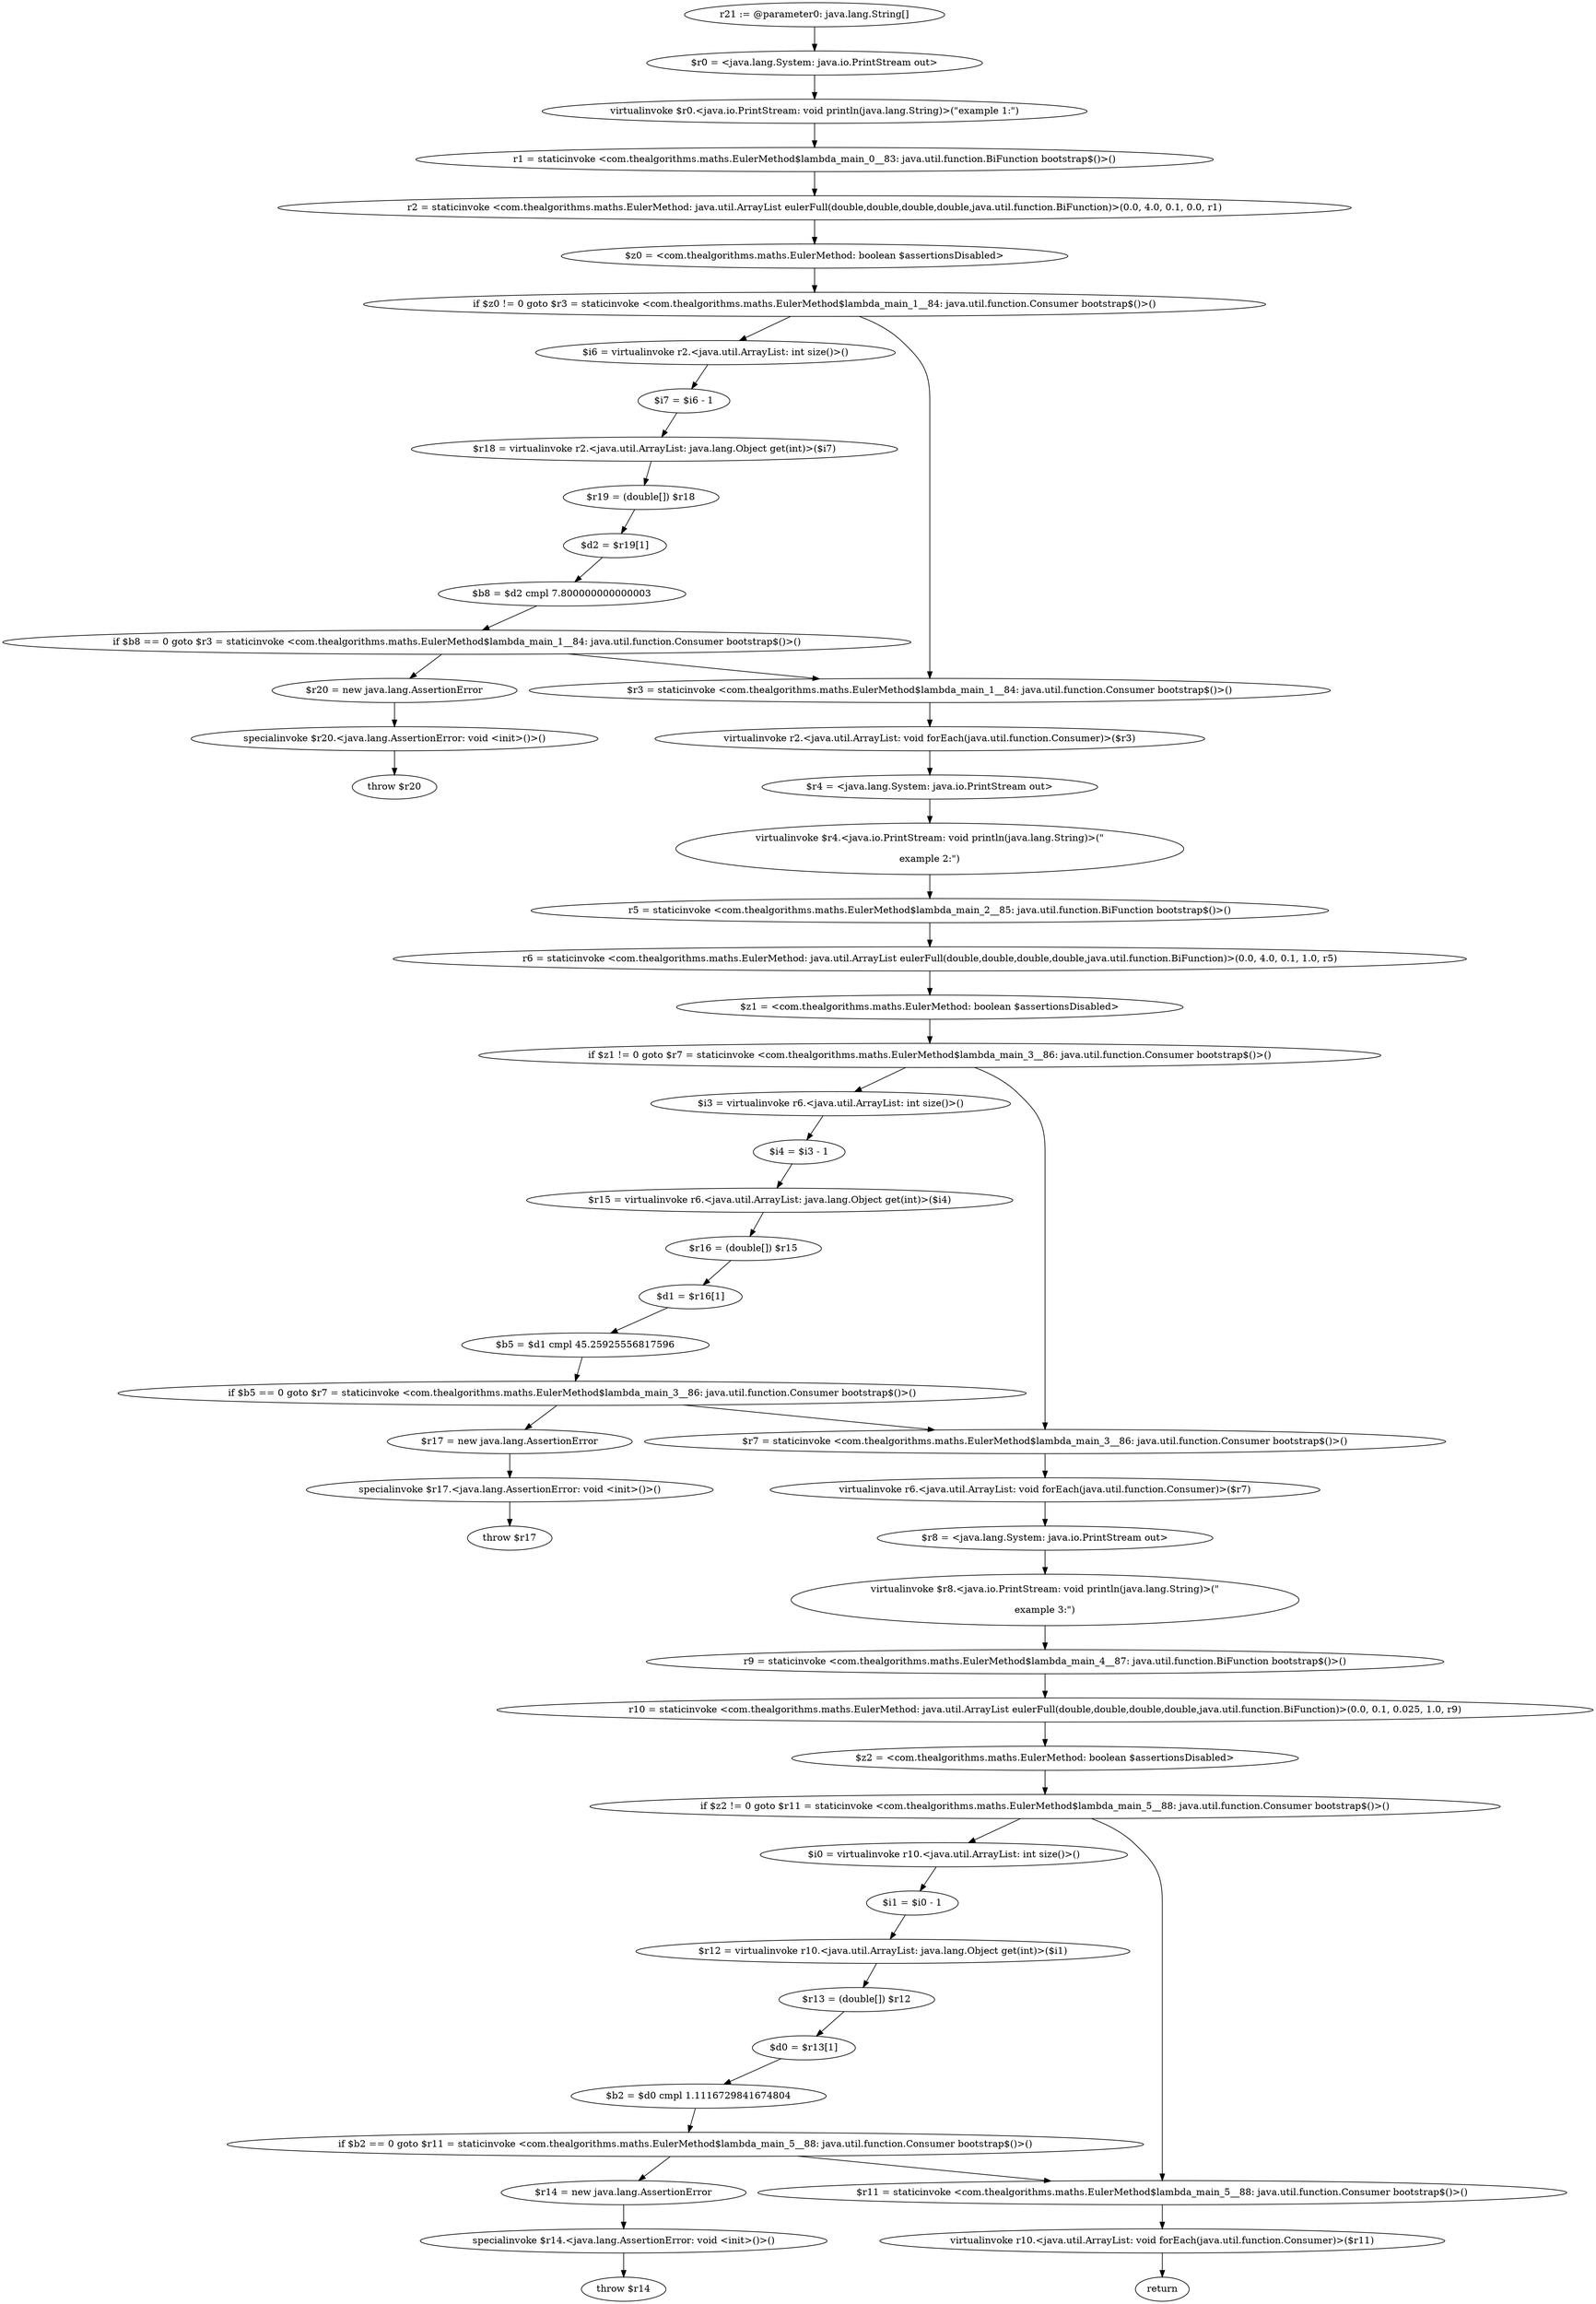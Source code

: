 digraph "unitGraph" {
    "r21 := @parameter0: java.lang.String[]"
    "$r0 = <java.lang.System: java.io.PrintStream out>"
    "virtualinvoke $r0.<java.io.PrintStream: void println(java.lang.String)>(\"example 1:\")"
    "r1 = staticinvoke <com.thealgorithms.maths.EulerMethod$lambda_main_0__83: java.util.function.BiFunction bootstrap$()>()"
    "r2 = staticinvoke <com.thealgorithms.maths.EulerMethod: java.util.ArrayList eulerFull(double,double,double,double,java.util.function.BiFunction)>(0.0, 4.0, 0.1, 0.0, r1)"
    "$z0 = <com.thealgorithms.maths.EulerMethod: boolean $assertionsDisabled>"
    "if $z0 != 0 goto $r3 = staticinvoke <com.thealgorithms.maths.EulerMethod$lambda_main_1__84: java.util.function.Consumer bootstrap$()>()"
    "$i6 = virtualinvoke r2.<java.util.ArrayList: int size()>()"
    "$i7 = $i6 - 1"
    "$r18 = virtualinvoke r2.<java.util.ArrayList: java.lang.Object get(int)>($i7)"
    "$r19 = (double[]) $r18"
    "$d2 = $r19[1]"
    "$b8 = $d2 cmpl 7.800000000000003"
    "if $b8 == 0 goto $r3 = staticinvoke <com.thealgorithms.maths.EulerMethod$lambda_main_1__84: java.util.function.Consumer bootstrap$()>()"
    "$r20 = new java.lang.AssertionError"
    "specialinvoke $r20.<java.lang.AssertionError: void <init>()>()"
    "throw $r20"
    "$r3 = staticinvoke <com.thealgorithms.maths.EulerMethod$lambda_main_1__84: java.util.function.Consumer bootstrap$()>()"
    "virtualinvoke r2.<java.util.ArrayList: void forEach(java.util.function.Consumer)>($r3)"
    "$r4 = <java.lang.System: java.io.PrintStream out>"
    "virtualinvoke $r4.<java.io.PrintStream: void println(java.lang.String)>(\"\n\nexample 2:\")"
    "r5 = staticinvoke <com.thealgorithms.maths.EulerMethod$lambda_main_2__85: java.util.function.BiFunction bootstrap$()>()"
    "r6 = staticinvoke <com.thealgorithms.maths.EulerMethod: java.util.ArrayList eulerFull(double,double,double,double,java.util.function.BiFunction)>(0.0, 4.0, 0.1, 1.0, r5)"
    "$z1 = <com.thealgorithms.maths.EulerMethod: boolean $assertionsDisabled>"
    "if $z1 != 0 goto $r7 = staticinvoke <com.thealgorithms.maths.EulerMethod$lambda_main_3__86: java.util.function.Consumer bootstrap$()>()"
    "$i3 = virtualinvoke r6.<java.util.ArrayList: int size()>()"
    "$i4 = $i3 - 1"
    "$r15 = virtualinvoke r6.<java.util.ArrayList: java.lang.Object get(int)>($i4)"
    "$r16 = (double[]) $r15"
    "$d1 = $r16[1]"
    "$b5 = $d1 cmpl 45.25925556817596"
    "if $b5 == 0 goto $r7 = staticinvoke <com.thealgorithms.maths.EulerMethod$lambda_main_3__86: java.util.function.Consumer bootstrap$()>()"
    "$r17 = new java.lang.AssertionError"
    "specialinvoke $r17.<java.lang.AssertionError: void <init>()>()"
    "throw $r17"
    "$r7 = staticinvoke <com.thealgorithms.maths.EulerMethod$lambda_main_3__86: java.util.function.Consumer bootstrap$()>()"
    "virtualinvoke r6.<java.util.ArrayList: void forEach(java.util.function.Consumer)>($r7)"
    "$r8 = <java.lang.System: java.io.PrintStream out>"
    "virtualinvoke $r8.<java.io.PrintStream: void println(java.lang.String)>(\"\n\nexample 3:\")"
    "r9 = staticinvoke <com.thealgorithms.maths.EulerMethod$lambda_main_4__87: java.util.function.BiFunction bootstrap$()>()"
    "r10 = staticinvoke <com.thealgorithms.maths.EulerMethod: java.util.ArrayList eulerFull(double,double,double,double,java.util.function.BiFunction)>(0.0, 0.1, 0.025, 1.0, r9)"
    "$z2 = <com.thealgorithms.maths.EulerMethod: boolean $assertionsDisabled>"
    "if $z2 != 0 goto $r11 = staticinvoke <com.thealgorithms.maths.EulerMethod$lambda_main_5__88: java.util.function.Consumer bootstrap$()>()"
    "$i0 = virtualinvoke r10.<java.util.ArrayList: int size()>()"
    "$i1 = $i0 - 1"
    "$r12 = virtualinvoke r10.<java.util.ArrayList: java.lang.Object get(int)>($i1)"
    "$r13 = (double[]) $r12"
    "$d0 = $r13[1]"
    "$b2 = $d0 cmpl 1.1116729841674804"
    "if $b2 == 0 goto $r11 = staticinvoke <com.thealgorithms.maths.EulerMethod$lambda_main_5__88: java.util.function.Consumer bootstrap$()>()"
    "$r14 = new java.lang.AssertionError"
    "specialinvoke $r14.<java.lang.AssertionError: void <init>()>()"
    "throw $r14"
    "$r11 = staticinvoke <com.thealgorithms.maths.EulerMethod$lambda_main_5__88: java.util.function.Consumer bootstrap$()>()"
    "virtualinvoke r10.<java.util.ArrayList: void forEach(java.util.function.Consumer)>($r11)"
    "return"
    "r21 := @parameter0: java.lang.String[]"->"$r0 = <java.lang.System: java.io.PrintStream out>";
    "$r0 = <java.lang.System: java.io.PrintStream out>"->"virtualinvoke $r0.<java.io.PrintStream: void println(java.lang.String)>(\"example 1:\")";
    "virtualinvoke $r0.<java.io.PrintStream: void println(java.lang.String)>(\"example 1:\")"->"r1 = staticinvoke <com.thealgorithms.maths.EulerMethod$lambda_main_0__83: java.util.function.BiFunction bootstrap$()>()";
    "r1 = staticinvoke <com.thealgorithms.maths.EulerMethod$lambda_main_0__83: java.util.function.BiFunction bootstrap$()>()"->"r2 = staticinvoke <com.thealgorithms.maths.EulerMethod: java.util.ArrayList eulerFull(double,double,double,double,java.util.function.BiFunction)>(0.0, 4.0, 0.1, 0.0, r1)";
    "r2 = staticinvoke <com.thealgorithms.maths.EulerMethod: java.util.ArrayList eulerFull(double,double,double,double,java.util.function.BiFunction)>(0.0, 4.0, 0.1, 0.0, r1)"->"$z0 = <com.thealgorithms.maths.EulerMethod: boolean $assertionsDisabled>";
    "$z0 = <com.thealgorithms.maths.EulerMethod: boolean $assertionsDisabled>"->"if $z0 != 0 goto $r3 = staticinvoke <com.thealgorithms.maths.EulerMethod$lambda_main_1__84: java.util.function.Consumer bootstrap$()>()";
    "if $z0 != 0 goto $r3 = staticinvoke <com.thealgorithms.maths.EulerMethod$lambda_main_1__84: java.util.function.Consumer bootstrap$()>()"->"$i6 = virtualinvoke r2.<java.util.ArrayList: int size()>()";
    "if $z0 != 0 goto $r3 = staticinvoke <com.thealgorithms.maths.EulerMethod$lambda_main_1__84: java.util.function.Consumer bootstrap$()>()"->"$r3 = staticinvoke <com.thealgorithms.maths.EulerMethod$lambda_main_1__84: java.util.function.Consumer bootstrap$()>()";
    "$i6 = virtualinvoke r2.<java.util.ArrayList: int size()>()"->"$i7 = $i6 - 1";
    "$i7 = $i6 - 1"->"$r18 = virtualinvoke r2.<java.util.ArrayList: java.lang.Object get(int)>($i7)";
    "$r18 = virtualinvoke r2.<java.util.ArrayList: java.lang.Object get(int)>($i7)"->"$r19 = (double[]) $r18";
    "$r19 = (double[]) $r18"->"$d2 = $r19[1]";
    "$d2 = $r19[1]"->"$b8 = $d2 cmpl 7.800000000000003";
    "$b8 = $d2 cmpl 7.800000000000003"->"if $b8 == 0 goto $r3 = staticinvoke <com.thealgorithms.maths.EulerMethod$lambda_main_1__84: java.util.function.Consumer bootstrap$()>()";
    "if $b8 == 0 goto $r3 = staticinvoke <com.thealgorithms.maths.EulerMethod$lambda_main_1__84: java.util.function.Consumer bootstrap$()>()"->"$r20 = new java.lang.AssertionError";
    "if $b8 == 0 goto $r3 = staticinvoke <com.thealgorithms.maths.EulerMethod$lambda_main_1__84: java.util.function.Consumer bootstrap$()>()"->"$r3 = staticinvoke <com.thealgorithms.maths.EulerMethod$lambda_main_1__84: java.util.function.Consumer bootstrap$()>()";
    "$r20 = new java.lang.AssertionError"->"specialinvoke $r20.<java.lang.AssertionError: void <init>()>()";
    "specialinvoke $r20.<java.lang.AssertionError: void <init>()>()"->"throw $r20";
    "$r3 = staticinvoke <com.thealgorithms.maths.EulerMethod$lambda_main_1__84: java.util.function.Consumer bootstrap$()>()"->"virtualinvoke r2.<java.util.ArrayList: void forEach(java.util.function.Consumer)>($r3)";
    "virtualinvoke r2.<java.util.ArrayList: void forEach(java.util.function.Consumer)>($r3)"->"$r4 = <java.lang.System: java.io.PrintStream out>";
    "$r4 = <java.lang.System: java.io.PrintStream out>"->"virtualinvoke $r4.<java.io.PrintStream: void println(java.lang.String)>(\"\n\nexample 2:\")";
    "virtualinvoke $r4.<java.io.PrintStream: void println(java.lang.String)>(\"\n\nexample 2:\")"->"r5 = staticinvoke <com.thealgorithms.maths.EulerMethod$lambda_main_2__85: java.util.function.BiFunction bootstrap$()>()";
    "r5 = staticinvoke <com.thealgorithms.maths.EulerMethod$lambda_main_2__85: java.util.function.BiFunction bootstrap$()>()"->"r6 = staticinvoke <com.thealgorithms.maths.EulerMethod: java.util.ArrayList eulerFull(double,double,double,double,java.util.function.BiFunction)>(0.0, 4.0, 0.1, 1.0, r5)";
    "r6 = staticinvoke <com.thealgorithms.maths.EulerMethod: java.util.ArrayList eulerFull(double,double,double,double,java.util.function.BiFunction)>(0.0, 4.0, 0.1, 1.0, r5)"->"$z1 = <com.thealgorithms.maths.EulerMethod: boolean $assertionsDisabled>";
    "$z1 = <com.thealgorithms.maths.EulerMethod: boolean $assertionsDisabled>"->"if $z1 != 0 goto $r7 = staticinvoke <com.thealgorithms.maths.EulerMethod$lambda_main_3__86: java.util.function.Consumer bootstrap$()>()";
    "if $z1 != 0 goto $r7 = staticinvoke <com.thealgorithms.maths.EulerMethod$lambda_main_3__86: java.util.function.Consumer bootstrap$()>()"->"$i3 = virtualinvoke r6.<java.util.ArrayList: int size()>()";
    "if $z1 != 0 goto $r7 = staticinvoke <com.thealgorithms.maths.EulerMethod$lambda_main_3__86: java.util.function.Consumer bootstrap$()>()"->"$r7 = staticinvoke <com.thealgorithms.maths.EulerMethod$lambda_main_3__86: java.util.function.Consumer bootstrap$()>()";
    "$i3 = virtualinvoke r6.<java.util.ArrayList: int size()>()"->"$i4 = $i3 - 1";
    "$i4 = $i3 - 1"->"$r15 = virtualinvoke r6.<java.util.ArrayList: java.lang.Object get(int)>($i4)";
    "$r15 = virtualinvoke r6.<java.util.ArrayList: java.lang.Object get(int)>($i4)"->"$r16 = (double[]) $r15";
    "$r16 = (double[]) $r15"->"$d1 = $r16[1]";
    "$d1 = $r16[1]"->"$b5 = $d1 cmpl 45.25925556817596";
    "$b5 = $d1 cmpl 45.25925556817596"->"if $b5 == 0 goto $r7 = staticinvoke <com.thealgorithms.maths.EulerMethod$lambda_main_3__86: java.util.function.Consumer bootstrap$()>()";
    "if $b5 == 0 goto $r7 = staticinvoke <com.thealgorithms.maths.EulerMethod$lambda_main_3__86: java.util.function.Consumer bootstrap$()>()"->"$r17 = new java.lang.AssertionError";
    "if $b5 == 0 goto $r7 = staticinvoke <com.thealgorithms.maths.EulerMethod$lambda_main_3__86: java.util.function.Consumer bootstrap$()>()"->"$r7 = staticinvoke <com.thealgorithms.maths.EulerMethod$lambda_main_3__86: java.util.function.Consumer bootstrap$()>()";
    "$r17 = new java.lang.AssertionError"->"specialinvoke $r17.<java.lang.AssertionError: void <init>()>()";
    "specialinvoke $r17.<java.lang.AssertionError: void <init>()>()"->"throw $r17";
    "$r7 = staticinvoke <com.thealgorithms.maths.EulerMethod$lambda_main_3__86: java.util.function.Consumer bootstrap$()>()"->"virtualinvoke r6.<java.util.ArrayList: void forEach(java.util.function.Consumer)>($r7)";
    "virtualinvoke r6.<java.util.ArrayList: void forEach(java.util.function.Consumer)>($r7)"->"$r8 = <java.lang.System: java.io.PrintStream out>";
    "$r8 = <java.lang.System: java.io.PrintStream out>"->"virtualinvoke $r8.<java.io.PrintStream: void println(java.lang.String)>(\"\n\nexample 3:\")";
    "virtualinvoke $r8.<java.io.PrintStream: void println(java.lang.String)>(\"\n\nexample 3:\")"->"r9 = staticinvoke <com.thealgorithms.maths.EulerMethod$lambda_main_4__87: java.util.function.BiFunction bootstrap$()>()";
    "r9 = staticinvoke <com.thealgorithms.maths.EulerMethod$lambda_main_4__87: java.util.function.BiFunction bootstrap$()>()"->"r10 = staticinvoke <com.thealgorithms.maths.EulerMethod: java.util.ArrayList eulerFull(double,double,double,double,java.util.function.BiFunction)>(0.0, 0.1, 0.025, 1.0, r9)";
    "r10 = staticinvoke <com.thealgorithms.maths.EulerMethod: java.util.ArrayList eulerFull(double,double,double,double,java.util.function.BiFunction)>(0.0, 0.1, 0.025, 1.0, r9)"->"$z2 = <com.thealgorithms.maths.EulerMethod: boolean $assertionsDisabled>";
    "$z2 = <com.thealgorithms.maths.EulerMethod: boolean $assertionsDisabled>"->"if $z2 != 0 goto $r11 = staticinvoke <com.thealgorithms.maths.EulerMethod$lambda_main_5__88: java.util.function.Consumer bootstrap$()>()";
    "if $z2 != 0 goto $r11 = staticinvoke <com.thealgorithms.maths.EulerMethod$lambda_main_5__88: java.util.function.Consumer bootstrap$()>()"->"$i0 = virtualinvoke r10.<java.util.ArrayList: int size()>()";
    "if $z2 != 0 goto $r11 = staticinvoke <com.thealgorithms.maths.EulerMethod$lambda_main_5__88: java.util.function.Consumer bootstrap$()>()"->"$r11 = staticinvoke <com.thealgorithms.maths.EulerMethod$lambda_main_5__88: java.util.function.Consumer bootstrap$()>()";
    "$i0 = virtualinvoke r10.<java.util.ArrayList: int size()>()"->"$i1 = $i0 - 1";
    "$i1 = $i0 - 1"->"$r12 = virtualinvoke r10.<java.util.ArrayList: java.lang.Object get(int)>($i1)";
    "$r12 = virtualinvoke r10.<java.util.ArrayList: java.lang.Object get(int)>($i1)"->"$r13 = (double[]) $r12";
    "$r13 = (double[]) $r12"->"$d0 = $r13[1]";
    "$d0 = $r13[1]"->"$b2 = $d0 cmpl 1.1116729841674804";
    "$b2 = $d0 cmpl 1.1116729841674804"->"if $b2 == 0 goto $r11 = staticinvoke <com.thealgorithms.maths.EulerMethod$lambda_main_5__88: java.util.function.Consumer bootstrap$()>()";
    "if $b2 == 0 goto $r11 = staticinvoke <com.thealgorithms.maths.EulerMethod$lambda_main_5__88: java.util.function.Consumer bootstrap$()>()"->"$r14 = new java.lang.AssertionError";
    "if $b2 == 0 goto $r11 = staticinvoke <com.thealgorithms.maths.EulerMethod$lambda_main_5__88: java.util.function.Consumer bootstrap$()>()"->"$r11 = staticinvoke <com.thealgorithms.maths.EulerMethod$lambda_main_5__88: java.util.function.Consumer bootstrap$()>()";
    "$r14 = new java.lang.AssertionError"->"specialinvoke $r14.<java.lang.AssertionError: void <init>()>()";
    "specialinvoke $r14.<java.lang.AssertionError: void <init>()>()"->"throw $r14";
    "$r11 = staticinvoke <com.thealgorithms.maths.EulerMethod$lambda_main_5__88: java.util.function.Consumer bootstrap$()>()"->"virtualinvoke r10.<java.util.ArrayList: void forEach(java.util.function.Consumer)>($r11)";
    "virtualinvoke r10.<java.util.ArrayList: void forEach(java.util.function.Consumer)>($r11)"->"return";
}
